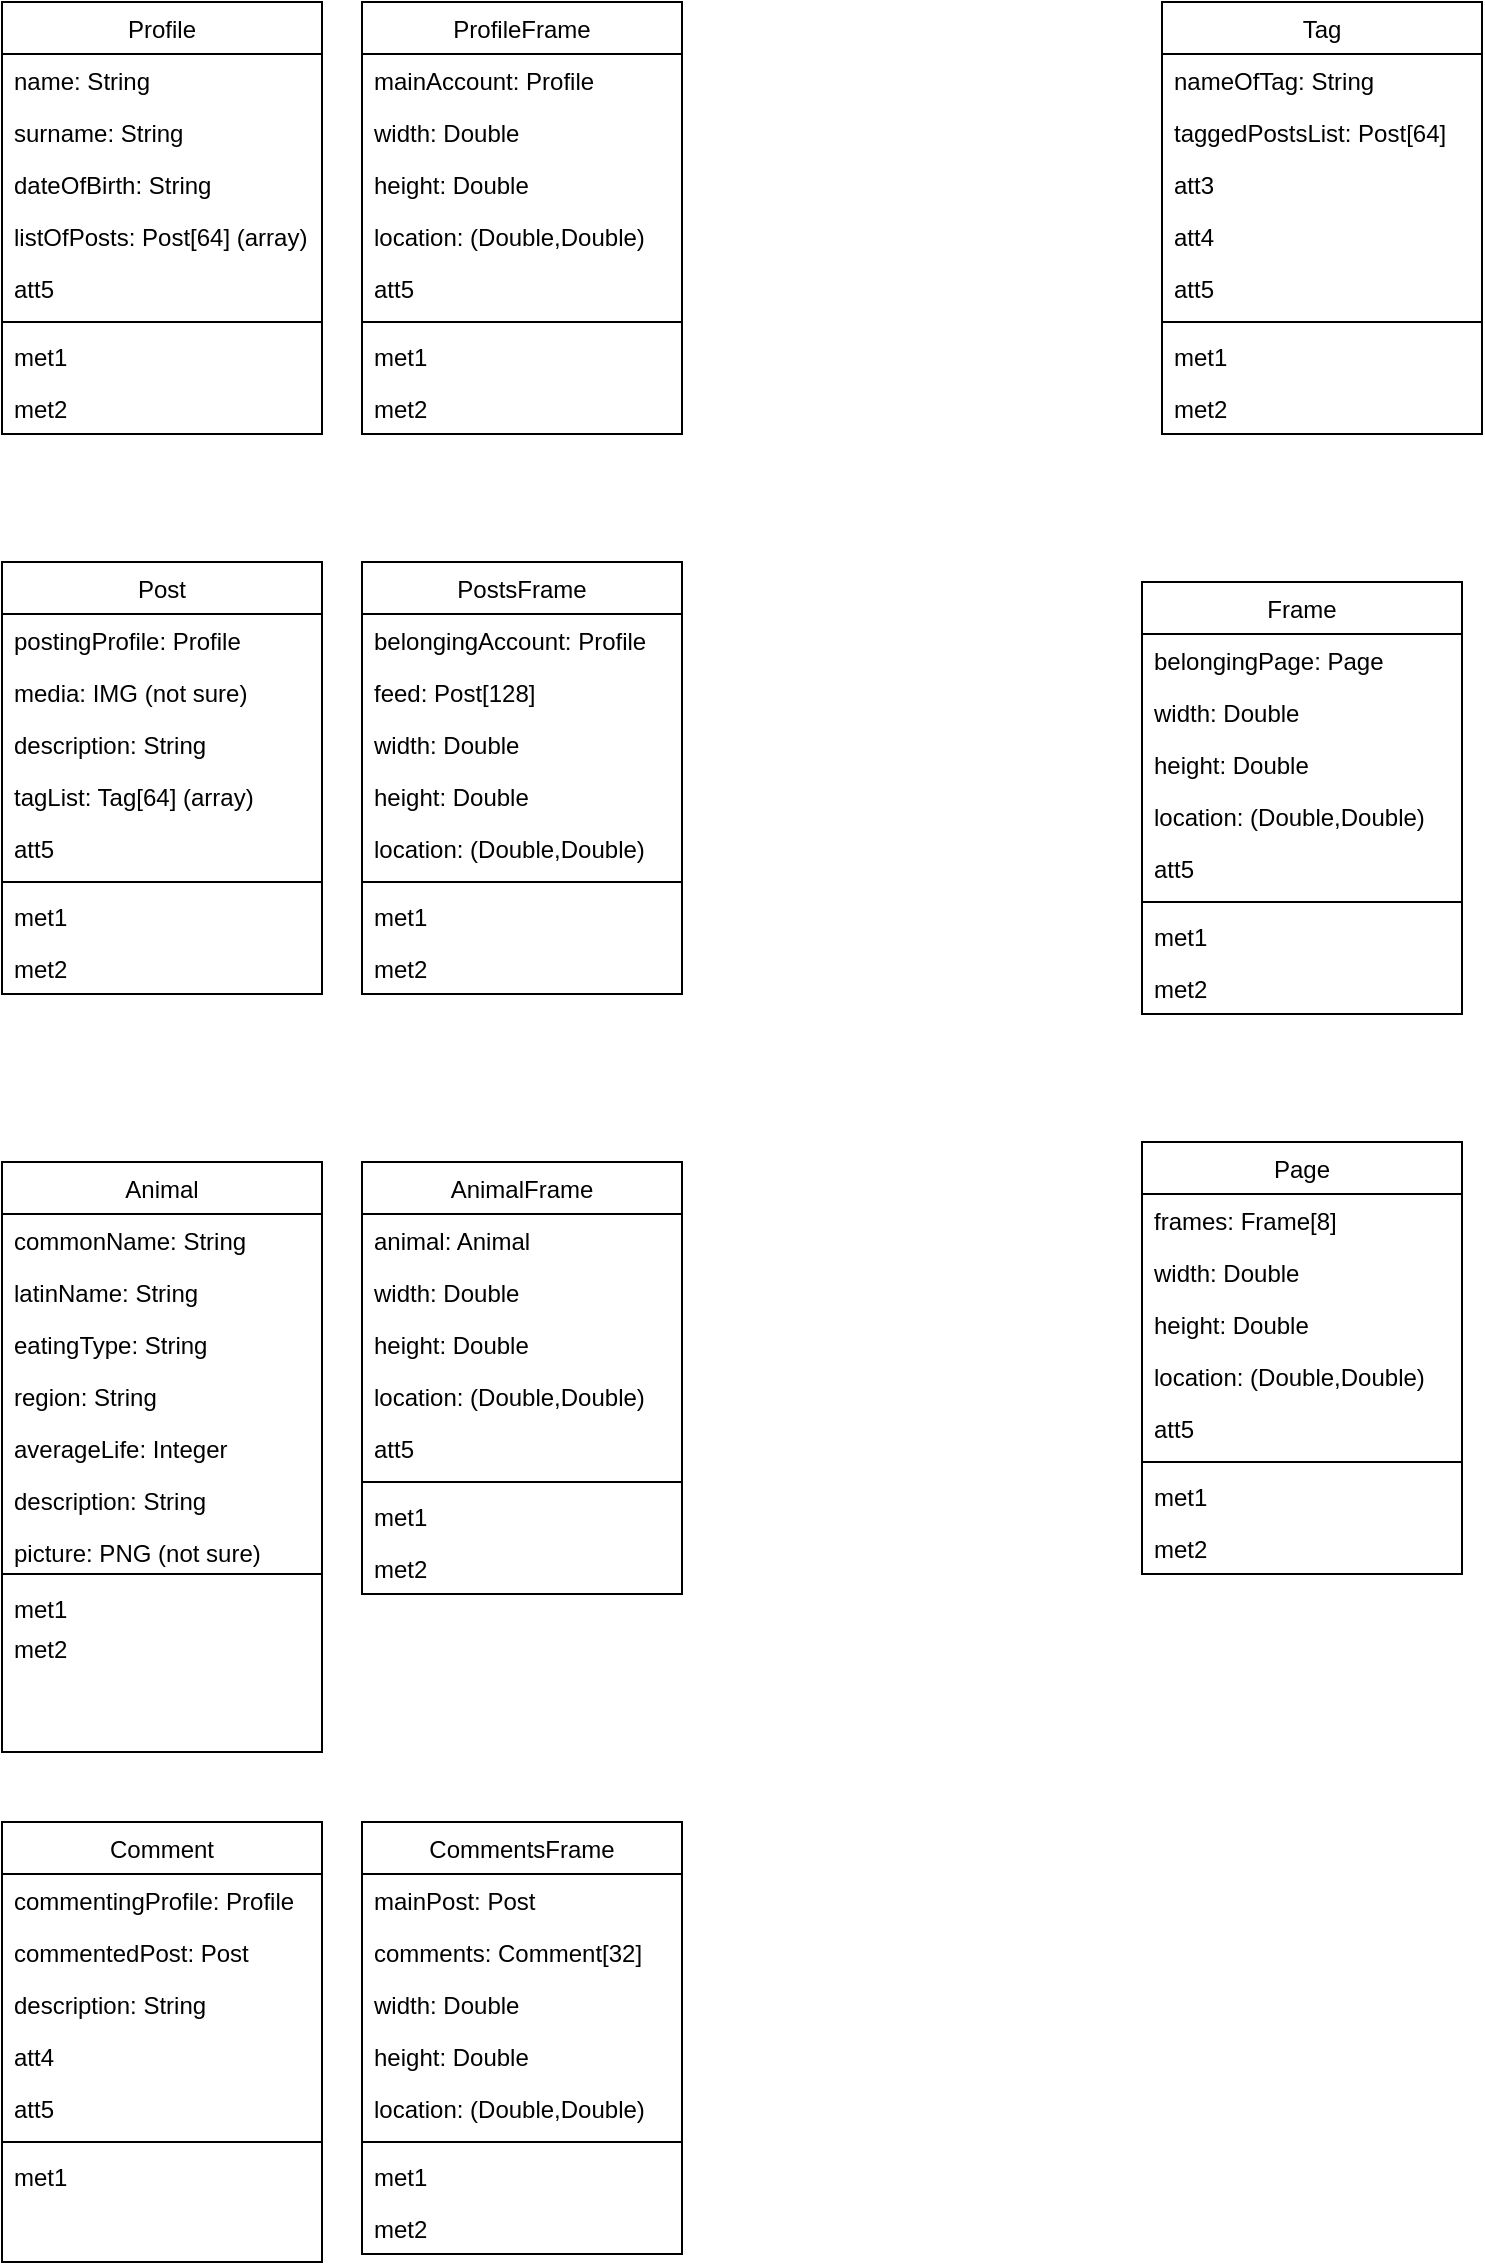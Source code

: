 <mxfile version="24.0.8" type="github">
  <diagram id="C5RBs43oDa-KdzZeNtuy" name="Page-1">
    <mxGraphModel dx="2250" dy="1930" grid="1" gridSize="10" guides="1" tooltips="1" connect="1" arrows="1" fold="1" page="1" pageScale="1" pageWidth="827" pageHeight="1169" math="0" shadow="0">
      <root>
        <mxCell id="WIyWlLk6GJQsqaUBKTNV-0" />
        <mxCell id="WIyWlLk6GJQsqaUBKTNV-1" parent="WIyWlLk6GJQsqaUBKTNV-0" />
        <mxCell id="Lmmqx4f4wVMdt-IXIzXi-0" value="Post" style="swimlane;fontStyle=0;align=center;verticalAlign=top;childLayout=stackLayout;horizontal=1;startSize=26;horizontalStack=0;resizeParent=1;resizeLast=0;collapsible=1;marginBottom=0;rounded=0;shadow=0;strokeWidth=1;" parent="WIyWlLk6GJQsqaUBKTNV-1" vertex="1">
          <mxGeometry x="-710" y="-170" width="160" height="216" as="geometry">
            <mxRectangle x="300" y="90" width="160" height="26" as="alternateBounds" />
          </mxGeometry>
        </mxCell>
        <mxCell id="Lmmqx4f4wVMdt-IXIzXi-1" value="postingProfile: Profile" style="text;align=left;verticalAlign=top;spacingLeft=4;spacingRight=4;overflow=hidden;rotatable=0;points=[[0,0.5],[1,0.5]];portConstraint=eastwest;" parent="Lmmqx4f4wVMdt-IXIzXi-0" vertex="1">
          <mxGeometry y="26" width="160" height="26" as="geometry" />
        </mxCell>
        <mxCell id="Lmmqx4f4wVMdt-IXIzXi-2" value="media: IMG (not sure)" style="text;align=left;verticalAlign=top;spacingLeft=4;spacingRight=4;overflow=hidden;rotatable=0;points=[[0,0.5],[1,0.5]];portConstraint=eastwest;rounded=0;shadow=0;html=0;" parent="Lmmqx4f4wVMdt-IXIzXi-0" vertex="1">
          <mxGeometry y="52" width="160" height="26" as="geometry" />
        </mxCell>
        <mxCell id="Lmmqx4f4wVMdt-IXIzXi-3" value="description: String" style="text;align=left;verticalAlign=top;spacingLeft=4;spacingRight=4;overflow=hidden;rotatable=0;points=[[0,0.5],[1,0.5]];portConstraint=eastwest;rounded=0;shadow=0;html=0;" parent="Lmmqx4f4wVMdt-IXIzXi-0" vertex="1">
          <mxGeometry y="78" width="160" height="26" as="geometry" />
        </mxCell>
        <mxCell id="Lmmqx4f4wVMdt-IXIzXi-4" value="tagList: Tag[64] (array)" style="text;align=left;verticalAlign=top;spacingLeft=4;spacingRight=4;overflow=hidden;rotatable=0;points=[[0,0.5],[1,0.5]];portConstraint=eastwest;rounded=0;shadow=0;html=0;" parent="Lmmqx4f4wVMdt-IXIzXi-0" vertex="1">
          <mxGeometry y="104" width="160" height="26" as="geometry" />
        </mxCell>
        <mxCell id="Lmmqx4f4wVMdt-IXIzXi-5" value="att5" style="text;align=left;verticalAlign=top;spacingLeft=4;spacingRight=4;overflow=hidden;rotatable=0;points=[[0,0.5],[1,0.5]];portConstraint=eastwest;rounded=0;shadow=0;html=0;" parent="Lmmqx4f4wVMdt-IXIzXi-0" vertex="1">
          <mxGeometry y="130" width="160" height="26" as="geometry" />
        </mxCell>
        <mxCell id="Lmmqx4f4wVMdt-IXIzXi-6" value="" style="line;html=1;strokeWidth=1;align=left;verticalAlign=middle;spacingTop=-1;spacingLeft=3;spacingRight=3;rotatable=0;labelPosition=right;points=[];portConstraint=eastwest;" parent="Lmmqx4f4wVMdt-IXIzXi-0" vertex="1">
          <mxGeometry y="156" width="160" height="8" as="geometry" />
        </mxCell>
        <mxCell id="Lmmqx4f4wVMdt-IXIzXi-7" value="met1" style="text;align=left;verticalAlign=top;spacingLeft=4;spacingRight=4;overflow=hidden;rotatable=0;points=[[0,0.5],[1,0.5]];portConstraint=eastwest;" parent="Lmmqx4f4wVMdt-IXIzXi-0" vertex="1">
          <mxGeometry y="164" width="160" height="26" as="geometry" />
        </mxCell>
        <mxCell id="Lmmqx4f4wVMdt-IXIzXi-8" value="met2" style="text;align=left;verticalAlign=top;spacingLeft=4;spacingRight=4;overflow=hidden;rotatable=0;points=[[0,0.5],[1,0.5]];portConstraint=eastwest;" parent="Lmmqx4f4wVMdt-IXIzXi-0" vertex="1">
          <mxGeometry y="190" width="160" height="20" as="geometry" />
        </mxCell>
        <mxCell id="Lmmqx4f4wVMdt-IXIzXi-9" value="Profile" style="swimlane;fontStyle=0;align=center;verticalAlign=top;childLayout=stackLayout;horizontal=1;startSize=26;horizontalStack=0;resizeParent=1;resizeLast=0;collapsible=1;marginBottom=0;rounded=0;shadow=0;strokeWidth=1;" parent="WIyWlLk6GJQsqaUBKTNV-1" vertex="1">
          <mxGeometry x="-710" y="-450" width="160" height="216" as="geometry">
            <mxRectangle x="520" y="90" width="160" height="26" as="alternateBounds" />
          </mxGeometry>
        </mxCell>
        <mxCell id="Lmmqx4f4wVMdt-IXIzXi-10" value="name: String" style="text;align=left;verticalAlign=top;spacingLeft=4;spacingRight=4;overflow=hidden;rotatable=0;points=[[0,0.5],[1,0.5]];portConstraint=eastwest;" parent="Lmmqx4f4wVMdt-IXIzXi-9" vertex="1">
          <mxGeometry y="26" width="160" height="26" as="geometry" />
        </mxCell>
        <mxCell id="Lmmqx4f4wVMdt-IXIzXi-11" value="surname: String" style="text;align=left;verticalAlign=top;spacingLeft=4;spacingRight=4;overflow=hidden;rotatable=0;points=[[0,0.5],[1,0.5]];portConstraint=eastwest;rounded=0;shadow=0;html=0;" parent="Lmmqx4f4wVMdt-IXIzXi-9" vertex="1">
          <mxGeometry y="52" width="160" height="26" as="geometry" />
        </mxCell>
        <mxCell id="Lmmqx4f4wVMdt-IXIzXi-12" value="dateOfBirth: String" style="text;align=left;verticalAlign=top;spacingLeft=4;spacingRight=4;overflow=hidden;rotatable=0;points=[[0,0.5],[1,0.5]];portConstraint=eastwest;rounded=0;shadow=0;html=0;" parent="Lmmqx4f4wVMdt-IXIzXi-9" vertex="1">
          <mxGeometry y="78" width="160" height="26" as="geometry" />
        </mxCell>
        <mxCell id="Lmmqx4f4wVMdt-IXIzXi-13" value="listOfPosts: Post[64] (array)" style="text;align=left;verticalAlign=top;spacingLeft=4;spacingRight=4;overflow=hidden;rotatable=0;points=[[0,0.5],[1,0.5]];portConstraint=eastwest;rounded=0;shadow=0;html=0;" parent="Lmmqx4f4wVMdt-IXIzXi-9" vertex="1">
          <mxGeometry y="104" width="160" height="26" as="geometry" />
        </mxCell>
        <mxCell id="Lmmqx4f4wVMdt-IXIzXi-14" value="att5" style="text;align=left;verticalAlign=top;spacingLeft=4;spacingRight=4;overflow=hidden;rotatable=0;points=[[0,0.5],[1,0.5]];portConstraint=eastwest;rounded=0;shadow=0;html=0;" parent="Lmmqx4f4wVMdt-IXIzXi-9" vertex="1">
          <mxGeometry y="130" width="160" height="26" as="geometry" />
        </mxCell>
        <mxCell id="Lmmqx4f4wVMdt-IXIzXi-15" value="" style="line;html=1;strokeWidth=1;align=left;verticalAlign=middle;spacingTop=-1;spacingLeft=3;spacingRight=3;rotatable=0;labelPosition=right;points=[];portConstraint=eastwest;" parent="Lmmqx4f4wVMdt-IXIzXi-9" vertex="1">
          <mxGeometry y="156" width="160" height="8" as="geometry" />
        </mxCell>
        <mxCell id="Lmmqx4f4wVMdt-IXIzXi-16" value="met1" style="text;align=left;verticalAlign=top;spacingLeft=4;spacingRight=4;overflow=hidden;rotatable=0;points=[[0,0.5],[1,0.5]];portConstraint=eastwest;" parent="Lmmqx4f4wVMdt-IXIzXi-9" vertex="1">
          <mxGeometry y="164" width="160" height="26" as="geometry" />
        </mxCell>
        <mxCell id="Lmmqx4f4wVMdt-IXIzXi-17" value="met2" style="text;align=left;verticalAlign=top;spacingLeft=4;spacingRight=4;overflow=hidden;rotatable=0;points=[[0,0.5],[1,0.5]];portConstraint=eastwest;" parent="Lmmqx4f4wVMdt-IXIzXi-9" vertex="1">
          <mxGeometry y="190" width="160" height="26" as="geometry" />
        </mxCell>
        <mxCell id="Lmmqx4f4wVMdt-IXIzXi-27" value="Tag" style="swimlane;fontStyle=0;align=center;verticalAlign=top;childLayout=stackLayout;horizontal=1;startSize=26;horizontalStack=0;resizeParent=1;resizeLast=0;collapsible=1;marginBottom=0;rounded=0;shadow=0;strokeWidth=1;" parent="WIyWlLk6GJQsqaUBKTNV-1" vertex="1">
          <mxGeometry x="-130" y="-450" width="160" height="216" as="geometry">
            <mxRectangle x="90" y="330" width="160" height="26" as="alternateBounds" />
          </mxGeometry>
        </mxCell>
        <mxCell id="Lmmqx4f4wVMdt-IXIzXi-28" value="nameOfTag: String" style="text;align=left;verticalAlign=top;spacingLeft=4;spacingRight=4;overflow=hidden;rotatable=0;points=[[0,0.5],[1,0.5]];portConstraint=eastwest;" parent="Lmmqx4f4wVMdt-IXIzXi-27" vertex="1">
          <mxGeometry y="26" width="160" height="26" as="geometry" />
        </mxCell>
        <mxCell id="Lmmqx4f4wVMdt-IXIzXi-29" value="taggedPostsList: Post[64]" style="text;align=left;verticalAlign=top;spacingLeft=4;spacingRight=4;overflow=hidden;rotatable=0;points=[[0,0.5],[1,0.5]];portConstraint=eastwest;rounded=0;shadow=0;html=0;" parent="Lmmqx4f4wVMdt-IXIzXi-27" vertex="1">
          <mxGeometry y="52" width="160" height="26" as="geometry" />
        </mxCell>
        <mxCell id="Lmmqx4f4wVMdt-IXIzXi-30" value="att3" style="text;align=left;verticalAlign=top;spacingLeft=4;spacingRight=4;overflow=hidden;rotatable=0;points=[[0,0.5],[1,0.5]];portConstraint=eastwest;rounded=0;shadow=0;html=0;" parent="Lmmqx4f4wVMdt-IXIzXi-27" vertex="1">
          <mxGeometry y="78" width="160" height="26" as="geometry" />
        </mxCell>
        <mxCell id="Lmmqx4f4wVMdt-IXIzXi-31" value="att4" style="text;align=left;verticalAlign=top;spacingLeft=4;spacingRight=4;overflow=hidden;rotatable=0;points=[[0,0.5],[1,0.5]];portConstraint=eastwest;rounded=0;shadow=0;html=0;" parent="Lmmqx4f4wVMdt-IXIzXi-27" vertex="1">
          <mxGeometry y="104" width="160" height="26" as="geometry" />
        </mxCell>
        <mxCell id="Lmmqx4f4wVMdt-IXIzXi-32" value="att5" style="text;align=left;verticalAlign=top;spacingLeft=4;spacingRight=4;overflow=hidden;rotatable=0;points=[[0,0.5],[1,0.5]];portConstraint=eastwest;rounded=0;shadow=0;html=0;" parent="Lmmqx4f4wVMdt-IXIzXi-27" vertex="1">
          <mxGeometry y="130" width="160" height="26" as="geometry" />
        </mxCell>
        <mxCell id="Lmmqx4f4wVMdt-IXIzXi-33" value="" style="line;html=1;strokeWidth=1;align=left;verticalAlign=middle;spacingTop=-1;spacingLeft=3;spacingRight=3;rotatable=0;labelPosition=right;points=[];portConstraint=eastwest;" parent="Lmmqx4f4wVMdt-IXIzXi-27" vertex="1">
          <mxGeometry y="156" width="160" height="8" as="geometry" />
        </mxCell>
        <mxCell id="Lmmqx4f4wVMdt-IXIzXi-34" value="met1" style="text;align=left;verticalAlign=top;spacingLeft=4;spacingRight=4;overflow=hidden;rotatable=0;points=[[0,0.5],[1,0.5]];portConstraint=eastwest;" parent="Lmmqx4f4wVMdt-IXIzXi-27" vertex="1">
          <mxGeometry y="164" width="160" height="26" as="geometry" />
        </mxCell>
        <mxCell id="Lmmqx4f4wVMdt-IXIzXi-35" value="met2" style="text;align=left;verticalAlign=top;spacingLeft=4;spacingRight=4;overflow=hidden;rotatable=0;points=[[0,0.5],[1,0.5]];portConstraint=eastwest;" parent="Lmmqx4f4wVMdt-IXIzXi-27" vertex="1">
          <mxGeometry y="190" width="160" height="20" as="geometry" />
        </mxCell>
        <mxCell id="MC6eqDOHik2Ta8xdRTjC-0" value="Comment" style="swimlane;fontStyle=0;align=center;verticalAlign=top;childLayout=stackLayout;horizontal=1;startSize=26;horizontalStack=0;resizeParent=1;resizeLast=0;collapsible=1;marginBottom=0;rounded=0;shadow=0;strokeWidth=1;" vertex="1" parent="WIyWlLk6GJQsqaUBKTNV-1">
          <mxGeometry x="-710" y="460" width="160" height="220" as="geometry">
            <mxRectangle x="90" y="90" width="160" height="26" as="alternateBounds" />
          </mxGeometry>
        </mxCell>
        <mxCell id="MC6eqDOHik2Ta8xdRTjC-1" value="commentingProfile: Profile" style="text;align=left;verticalAlign=top;spacingLeft=4;spacingRight=4;overflow=hidden;rotatable=0;points=[[0,0.5],[1,0.5]];portConstraint=eastwest;" vertex="1" parent="MC6eqDOHik2Ta8xdRTjC-0">
          <mxGeometry y="26" width="160" height="26" as="geometry" />
        </mxCell>
        <mxCell id="MC6eqDOHik2Ta8xdRTjC-2" value="commentedPost: Post" style="text;align=left;verticalAlign=top;spacingLeft=4;spacingRight=4;overflow=hidden;rotatable=0;points=[[0,0.5],[1,0.5]];portConstraint=eastwest;rounded=0;shadow=0;html=0;" vertex="1" parent="MC6eqDOHik2Ta8xdRTjC-0">
          <mxGeometry y="52" width="160" height="26" as="geometry" />
        </mxCell>
        <mxCell id="MC6eqDOHik2Ta8xdRTjC-3" value="description: String" style="text;align=left;verticalAlign=top;spacingLeft=4;spacingRight=4;overflow=hidden;rotatable=0;points=[[0,0.5],[1,0.5]];portConstraint=eastwest;rounded=0;shadow=0;html=0;" vertex="1" parent="MC6eqDOHik2Ta8xdRTjC-0">
          <mxGeometry y="78" width="160" height="26" as="geometry" />
        </mxCell>
        <mxCell id="MC6eqDOHik2Ta8xdRTjC-4" value="att4" style="text;align=left;verticalAlign=top;spacingLeft=4;spacingRight=4;overflow=hidden;rotatable=0;points=[[0,0.5],[1,0.5]];portConstraint=eastwest;rounded=0;shadow=0;html=0;" vertex="1" parent="MC6eqDOHik2Ta8xdRTjC-0">
          <mxGeometry y="104" width="160" height="26" as="geometry" />
        </mxCell>
        <mxCell id="MC6eqDOHik2Ta8xdRTjC-5" value="att5" style="text;align=left;verticalAlign=top;spacingLeft=4;spacingRight=4;overflow=hidden;rotatable=0;points=[[0,0.5],[1,0.5]];portConstraint=eastwest;rounded=0;shadow=0;html=0;" vertex="1" parent="MC6eqDOHik2Ta8xdRTjC-0">
          <mxGeometry y="130" width="160" height="26" as="geometry" />
        </mxCell>
        <mxCell id="MC6eqDOHik2Ta8xdRTjC-6" value="" style="line;html=1;strokeWidth=1;align=left;verticalAlign=middle;spacingTop=-1;spacingLeft=3;spacingRight=3;rotatable=0;labelPosition=right;points=[];portConstraint=eastwest;" vertex="1" parent="MC6eqDOHik2Ta8xdRTjC-0">
          <mxGeometry y="156" width="160" height="8" as="geometry" />
        </mxCell>
        <mxCell id="MC6eqDOHik2Ta8xdRTjC-7" value="met1" style="text;align=left;verticalAlign=top;spacingLeft=4;spacingRight=4;overflow=hidden;rotatable=0;points=[[0,0.5],[1,0.5]];portConstraint=eastwest;" vertex="1" parent="MC6eqDOHik2Ta8xdRTjC-0">
          <mxGeometry y="164" width="160" height="26" as="geometry" />
        </mxCell>
        <mxCell id="MC6eqDOHik2Ta8xdRTjC-9" value="PostsFrame" style="swimlane;fontStyle=0;align=center;verticalAlign=top;childLayout=stackLayout;horizontal=1;startSize=26;horizontalStack=0;resizeParent=1;resizeLast=0;collapsible=1;marginBottom=0;rounded=0;shadow=0;strokeWidth=1;" vertex="1" parent="WIyWlLk6GJQsqaUBKTNV-1">
          <mxGeometry x="-530" y="-170" width="160" height="216" as="geometry">
            <mxRectangle x="300" y="90" width="160" height="26" as="alternateBounds" />
          </mxGeometry>
        </mxCell>
        <mxCell id="MC6eqDOHik2Ta8xdRTjC-10" value="belongingAccount: Profile" style="text;align=left;verticalAlign=top;spacingLeft=4;spacingRight=4;overflow=hidden;rotatable=0;points=[[0,0.5],[1,0.5]];portConstraint=eastwest;" vertex="1" parent="MC6eqDOHik2Ta8xdRTjC-9">
          <mxGeometry y="26" width="160" height="26" as="geometry" />
        </mxCell>
        <mxCell id="MC6eqDOHik2Ta8xdRTjC-11" value="feed: Post[128]" style="text;align=left;verticalAlign=top;spacingLeft=4;spacingRight=4;overflow=hidden;rotatable=0;points=[[0,0.5],[1,0.5]];portConstraint=eastwest;rounded=0;shadow=0;html=0;" vertex="1" parent="MC6eqDOHik2Ta8xdRTjC-9">
          <mxGeometry y="52" width="160" height="26" as="geometry" />
        </mxCell>
        <mxCell id="MC6eqDOHik2Ta8xdRTjC-12" value="width: Double" style="text;align=left;verticalAlign=top;spacingLeft=4;spacingRight=4;overflow=hidden;rotatable=0;points=[[0,0.5],[1,0.5]];portConstraint=eastwest;rounded=0;shadow=0;html=0;" vertex="1" parent="MC6eqDOHik2Ta8xdRTjC-9">
          <mxGeometry y="78" width="160" height="26" as="geometry" />
        </mxCell>
        <mxCell id="MC6eqDOHik2Ta8xdRTjC-13" value="height: Double" style="text;align=left;verticalAlign=top;spacingLeft=4;spacingRight=4;overflow=hidden;rotatable=0;points=[[0,0.5],[1,0.5]];portConstraint=eastwest;rounded=0;shadow=0;html=0;" vertex="1" parent="MC6eqDOHik2Ta8xdRTjC-9">
          <mxGeometry y="104" width="160" height="26" as="geometry" />
        </mxCell>
        <mxCell id="MC6eqDOHik2Ta8xdRTjC-14" value="location: (Double,Double)" style="text;align=left;verticalAlign=top;spacingLeft=4;spacingRight=4;overflow=hidden;rotatable=0;points=[[0,0.5],[1,0.5]];portConstraint=eastwest;rounded=0;shadow=0;html=0;" vertex="1" parent="MC6eqDOHik2Ta8xdRTjC-9">
          <mxGeometry y="130" width="160" height="26" as="geometry" />
        </mxCell>
        <mxCell id="MC6eqDOHik2Ta8xdRTjC-15" value="" style="line;html=1;strokeWidth=1;align=left;verticalAlign=middle;spacingTop=-1;spacingLeft=3;spacingRight=3;rotatable=0;labelPosition=right;points=[];portConstraint=eastwest;" vertex="1" parent="MC6eqDOHik2Ta8xdRTjC-9">
          <mxGeometry y="156" width="160" height="8" as="geometry" />
        </mxCell>
        <mxCell id="MC6eqDOHik2Ta8xdRTjC-16" value="met1" style="text;align=left;verticalAlign=top;spacingLeft=4;spacingRight=4;overflow=hidden;rotatable=0;points=[[0,0.5],[1,0.5]];portConstraint=eastwest;" vertex="1" parent="MC6eqDOHik2Ta8xdRTjC-9">
          <mxGeometry y="164" width="160" height="26" as="geometry" />
        </mxCell>
        <mxCell id="MC6eqDOHik2Ta8xdRTjC-17" value="met2" style="text;align=left;verticalAlign=top;spacingLeft=4;spacingRight=4;overflow=hidden;rotatable=0;points=[[0,0.5],[1,0.5]];portConstraint=eastwest;" vertex="1" parent="MC6eqDOHik2Ta8xdRTjC-9">
          <mxGeometry y="190" width="160" height="20" as="geometry" />
        </mxCell>
        <mxCell id="MC6eqDOHik2Ta8xdRTjC-18" value="CommentsFrame" style="swimlane;fontStyle=0;align=center;verticalAlign=top;childLayout=stackLayout;horizontal=1;startSize=26;horizontalStack=0;resizeParent=1;resizeLast=0;collapsible=1;marginBottom=0;rounded=0;shadow=0;strokeWidth=1;" vertex="1" parent="WIyWlLk6GJQsqaUBKTNV-1">
          <mxGeometry x="-530" y="460" width="160" height="216" as="geometry">
            <mxRectangle x="300" y="90" width="160" height="26" as="alternateBounds" />
          </mxGeometry>
        </mxCell>
        <mxCell id="MC6eqDOHik2Ta8xdRTjC-19" value="mainPost: Post" style="text;align=left;verticalAlign=top;spacingLeft=4;spacingRight=4;overflow=hidden;rotatable=0;points=[[0,0.5],[1,0.5]];portConstraint=eastwest;" vertex="1" parent="MC6eqDOHik2Ta8xdRTjC-18">
          <mxGeometry y="26" width="160" height="26" as="geometry" />
        </mxCell>
        <mxCell id="MC6eqDOHik2Ta8xdRTjC-20" value="comments: Comment[32]" style="text;align=left;verticalAlign=top;spacingLeft=4;spacingRight=4;overflow=hidden;rotatable=0;points=[[0,0.5],[1,0.5]];portConstraint=eastwest;rounded=0;shadow=0;html=0;" vertex="1" parent="MC6eqDOHik2Ta8xdRTjC-18">
          <mxGeometry y="52" width="160" height="26" as="geometry" />
        </mxCell>
        <mxCell id="MC6eqDOHik2Ta8xdRTjC-21" value="width: Double" style="text;align=left;verticalAlign=top;spacingLeft=4;spacingRight=4;overflow=hidden;rotatable=0;points=[[0,0.5],[1,0.5]];portConstraint=eastwest;rounded=0;shadow=0;html=0;" vertex="1" parent="MC6eqDOHik2Ta8xdRTjC-18">
          <mxGeometry y="78" width="160" height="26" as="geometry" />
        </mxCell>
        <mxCell id="MC6eqDOHik2Ta8xdRTjC-22" value="height: Double" style="text;align=left;verticalAlign=top;spacingLeft=4;spacingRight=4;overflow=hidden;rotatable=0;points=[[0,0.5],[1,0.5]];portConstraint=eastwest;rounded=0;shadow=0;html=0;" vertex="1" parent="MC6eqDOHik2Ta8xdRTjC-18">
          <mxGeometry y="104" width="160" height="26" as="geometry" />
        </mxCell>
        <mxCell id="MC6eqDOHik2Ta8xdRTjC-23" value="location: (Double,Double)" style="text;align=left;verticalAlign=top;spacingLeft=4;spacingRight=4;overflow=hidden;rotatable=0;points=[[0,0.5],[1,0.5]];portConstraint=eastwest;rounded=0;shadow=0;html=0;" vertex="1" parent="MC6eqDOHik2Ta8xdRTjC-18">
          <mxGeometry y="130" width="160" height="26" as="geometry" />
        </mxCell>
        <mxCell id="MC6eqDOHik2Ta8xdRTjC-24" value="" style="line;html=1;strokeWidth=1;align=left;verticalAlign=middle;spacingTop=-1;spacingLeft=3;spacingRight=3;rotatable=0;labelPosition=right;points=[];portConstraint=eastwest;" vertex="1" parent="MC6eqDOHik2Ta8xdRTjC-18">
          <mxGeometry y="156" width="160" height="8" as="geometry" />
        </mxCell>
        <mxCell id="MC6eqDOHik2Ta8xdRTjC-25" value="met1" style="text;align=left;verticalAlign=top;spacingLeft=4;spacingRight=4;overflow=hidden;rotatable=0;points=[[0,0.5],[1,0.5]];portConstraint=eastwest;" vertex="1" parent="MC6eqDOHik2Ta8xdRTjC-18">
          <mxGeometry y="164" width="160" height="26" as="geometry" />
        </mxCell>
        <mxCell id="MC6eqDOHik2Ta8xdRTjC-26" value="met2" style="text;align=left;verticalAlign=top;spacingLeft=4;spacingRight=4;overflow=hidden;rotatable=0;points=[[0,0.5],[1,0.5]];portConstraint=eastwest;" vertex="1" parent="MC6eqDOHik2Ta8xdRTjC-18">
          <mxGeometry y="190" width="160" height="20" as="geometry" />
        </mxCell>
        <mxCell id="MC6eqDOHik2Ta8xdRTjC-27" value="Animal" style="swimlane;fontStyle=0;align=center;verticalAlign=top;childLayout=stackLayout;horizontal=1;startSize=26;horizontalStack=0;resizeParent=1;resizeLast=0;collapsible=1;marginBottom=0;rounded=0;shadow=0;strokeWidth=1;" vertex="1" parent="WIyWlLk6GJQsqaUBKTNV-1">
          <mxGeometry x="-710" y="130" width="160" height="295" as="geometry">
            <mxRectangle x="90" y="585" width="160" height="26" as="alternateBounds" />
          </mxGeometry>
        </mxCell>
        <mxCell id="MC6eqDOHik2Ta8xdRTjC-28" value="commonName: String" style="text;align=left;verticalAlign=top;spacingLeft=4;spacingRight=4;overflow=hidden;rotatable=0;points=[[0,0.5],[1,0.5]];portConstraint=eastwest;" vertex="1" parent="MC6eqDOHik2Ta8xdRTjC-27">
          <mxGeometry y="26" width="160" height="26" as="geometry" />
        </mxCell>
        <mxCell id="MC6eqDOHik2Ta8xdRTjC-29" value="latinName: String" style="text;align=left;verticalAlign=top;spacingLeft=4;spacingRight=4;overflow=hidden;rotatable=0;points=[[0,0.5],[1,0.5]];portConstraint=eastwest;rounded=0;shadow=0;html=0;" vertex="1" parent="MC6eqDOHik2Ta8xdRTjC-27">
          <mxGeometry y="52" width="160" height="26" as="geometry" />
        </mxCell>
        <mxCell id="MC6eqDOHik2Ta8xdRTjC-30" value="eatingType: String" style="text;align=left;verticalAlign=top;spacingLeft=4;spacingRight=4;overflow=hidden;rotatable=0;points=[[0,0.5],[1,0.5]];portConstraint=eastwest;rounded=0;shadow=0;html=0;" vertex="1" parent="MC6eqDOHik2Ta8xdRTjC-27">
          <mxGeometry y="78" width="160" height="26" as="geometry" />
        </mxCell>
        <mxCell id="MC6eqDOHik2Ta8xdRTjC-31" value="region: String" style="text;align=left;verticalAlign=top;spacingLeft=4;spacingRight=4;overflow=hidden;rotatable=0;points=[[0,0.5],[1,0.5]];portConstraint=eastwest;rounded=0;shadow=0;html=0;" vertex="1" parent="MC6eqDOHik2Ta8xdRTjC-27">
          <mxGeometry y="104" width="160" height="26" as="geometry" />
        </mxCell>
        <mxCell id="MC6eqDOHik2Ta8xdRTjC-32" value="averageLife: Integer" style="text;align=left;verticalAlign=top;spacingLeft=4;spacingRight=4;overflow=hidden;rotatable=0;points=[[0,0.5],[1,0.5]];portConstraint=eastwest;rounded=0;shadow=0;html=0;" vertex="1" parent="MC6eqDOHik2Ta8xdRTjC-27">
          <mxGeometry y="130" width="160" height="26" as="geometry" />
        </mxCell>
        <mxCell id="MC6eqDOHik2Ta8xdRTjC-34" value="description: String" style="text;align=left;verticalAlign=top;spacingLeft=4;spacingRight=4;overflow=hidden;rotatable=0;points=[[0,0.5],[1,0.5]];portConstraint=eastwest;" vertex="1" parent="MC6eqDOHik2Ta8xdRTjC-27">
          <mxGeometry y="156" width="160" height="26" as="geometry" />
        </mxCell>
        <mxCell id="MC6eqDOHik2Ta8xdRTjC-35" value="picture: PNG (not sure)" style="text;align=left;verticalAlign=top;spacingLeft=4;spacingRight=4;overflow=hidden;rotatable=0;points=[[0,0.5],[1,0.5]];portConstraint=eastwest;" vertex="1" parent="MC6eqDOHik2Ta8xdRTjC-27">
          <mxGeometry y="182" width="160" height="20" as="geometry" />
        </mxCell>
        <mxCell id="MC6eqDOHik2Ta8xdRTjC-33" value="" style="line;html=1;strokeWidth=1;align=left;verticalAlign=middle;spacingTop=-1;spacingLeft=3;spacingRight=3;rotatable=0;labelPosition=right;points=[];portConstraint=eastwest;" vertex="1" parent="MC6eqDOHik2Ta8xdRTjC-27">
          <mxGeometry y="202" width="160" height="8" as="geometry" />
        </mxCell>
        <mxCell id="MC6eqDOHik2Ta8xdRTjC-36" value="met1" style="text;align=left;verticalAlign=top;spacingLeft=4;spacingRight=4;overflow=hidden;rotatable=0;points=[[0,0.5],[1,0.5]];portConstraint=eastwest;" vertex="1" parent="MC6eqDOHik2Ta8xdRTjC-27">
          <mxGeometry y="210" width="160" height="20" as="geometry" />
        </mxCell>
        <mxCell id="MC6eqDOHik2Ta8xdRTjC-37" value="met2" style="text;align=left;verticalAlign=top;spacingLeft=4;spacingRight=4;overflow=hidden;rotatable=0;points=[[0,0.5],[1,0.5]];portConstraint=eastwest;" vertex="1" parent="MC6eqDOHik2Ta8xdRTjC-27">
          <mxGeometry y="230" width="160" height="20" as="geometry" />
        </mxCell>
        <mxCell id="MC6eqDOHik2Ta8xdRTjC-38" value="AnimalFrame" style="swimlane;fontStyle=0;align=center;verticalAlign=top;childLayout=stackLayout;horizontal=1;startSize=26;horizontalStack=0;resizeParent=1;resizeLast=0;collapsible=1;marginBottom=0;rounded=0;shadow=0;strokeWidth=1;" vertex="1" parent="WIyWlLk6GJQsqaUBKTNV-1">
          <mxGeometry x="-530" y="130" width="160" height="216" as="geometry">
            <mxRectangle x="300" y="90" width="160" height="26" as="alternateBounds" />
          </mxGeometry>
        </mxCell>
        <mxCell id="MC6eqDOHik2Ta8xdRTjC-39" value="animal: Animal" style="text;align=left;verticalAlign=top;spacingLeft=4;spacingRight=4;overflow=hidden;rotatable=0;points=[[0,0.5],[1,0.5]];portConstraint=eastwest;" vertex="1" parent="MC6eqDOHik2Ta8xdRTjC-38">
          <mxGeometry y="26" width="160" height="26" as="geometry" />
        </mxCell>
        <mxCell id="MC6eqDOHik2Ta8xdRTjC-40" value="width: Double" style="text;align=left;verticalAlign=top;spacingLeft=4;spacingRight=4;overflow=hidden;rotatable=0;points=[[0,0.5],[1,0.5]];portConstraint=eastwest;rounded=0;shadow=0;html=0;" vertex="1" parent="MC6eqDOHik2Ta8xdRTjC-38">
          <mxGeometry y="52" width="160" height="26" as="geometry" />
        </mxCell>
        <mxCell id="MC6eqDOHik2Ta8xdRTjC-41" value="height: Double" style="text;align=left;verticalAlign=top;spacingLeft=4;spacingRight=4;overflow=hidden;rotatable=0;points=[[0,0.5],[1,0.5]];portConstraint=eastwest;rounded=0;shadow=0;html=0;" vertex="1" parent="MC6eqDOHik2Ta8xdRTjC-38">
          <mxGeometry y="78" width="160" height="26" as="geometry" />
        </mxCell>
        <mxCell id="MC6eqDOHik2Ta8xdRTjC-42" value="location: (Double,Double)" style="text;align=left;verticalAlign=top;spacingLeft=4;spacingRight=4;overflow=hidden;rotatable=0;points=[[0,0.5],[1,0.5]];portConstraint=eastwest;rounded=0;shadow=0;html=0;" vertex="1" parent="MC6eqDOHik2Ta8xdRTjC-38">
          <mxGeometry y="104" width="160" height="26" as="geometry" />
        </mxCell>
        <mxCell id="MC6eqDOHik2Ta8xdRTjC-43" value="att5" style="text;align=left;verticalAlign=top;spacingLeft=4;spacingRight=4;overflow=hidden;rotatable=0;points=[[0,0.5],[1,0.5]];portConstraint=eastwest;rounded=0;shadow=0;html=0;" vertex="1" parent="MC6eqDOHik2Ta8xdRTjC-38">
          <mxGeometry y="130" width="160" height="26" as="geometry" />
        </mxCell>
        <mxCell id="MC6eqDOHik2Ta8xdRTjC-44" value="" style="line;html=1;strokeWidth=1;align=left;verticalAlign=middle;spacingTop=-1;spacingLeft=3;spacingRight=3;rotatable=0;labelPosition=right;points=[];portConstraint=eastwest;" vertex="1" parent="MC6eqDOHik2Ta8xdRTjC-38">
          <mxGeometry y="156" width="160" height="8" as="geometry" />
        </mxCell>
        <mxCell id="MC6eqDOHik2Ta8xdRTjC-45" value="met1" style="text;align=left;verticalAlign=top;spacingLeft=4;spacingRight=4;overflow=hidden;rotatable=0;points=[[0,0.5],[1,0.5]];portConstraint=eastwest;" vertex="1" parent="MC6eqDOHik2Ta8xdRTjC-38">
          <mxGeometry y="164" width="160" height="26" as="geometry" />
        </mxCell>
        <mxCell id="MC6eqDOHik2Ta8xdRTjC-46" value="met2" style="text;align=left;verticalAlign=top;spacingLeft=4;spacingRight=4;overflow=hidden;rotatable=0;points=[[0,0.5],[1,0.5]];portConstraint=eastwest;" vertex="1" parent="MC6eqDOHik2Ta8xdRTjC-38">
          <mxGeometry y="190" width="160" height="20" as="geometry" />
        </mxCell>
        <mxCell id="MC6eqDOHik2Ta8xdRTjC-47" value="ProfileFrame" style="swimlane;fontStyle=0;align=center;verticalAlign=top;childLayout=stackLayout;horizontal=1;startSize=26;horizontalStack=0;resizeParent=1;resizeLast=0;collapsible=1;marginBottom=0;rounded=0;shadow=0;strokeWidth=1;" vertex="1" parent="WIyWlLk6GJQsqaUBKTNV-1">
          <mxGeometry x="-530" y="-450" width="160" height="216" as="geometry">
            <mxRectangle x="300" y="90" width="160" height="26" as="alternateBounds" />
          </mxGeometry>
        </mxCell>
        <mxCell id="MC6eqDOHik2Ta8xdRTjC-48" value="mainAccount: Profile" style="text;align=left;verticalAlign=top;spacingLeft=4;spacingRight=4;overflow=hidden;rotatable=0;points=[[0,0.5],[1,0.5]];portConstraint=eastwest;" vertex="1" parent="MC6eqDOHik2Ta8xdRTjC-47">
          <mxGeometry y="26" width="160" height="26" as="geometry" />
        </mxCell>
        <mxCell id="MC6eqDOHik2Ta8xdRTjC-49" value="width: Double" style="text;align=left;verticalAlign=top;spacingLeft=4;spacingRight=4;overflow=hidden;rotatable=0;points=[[0,0.5],[1,0.5]];portConstraint=eastwest;rounded=0;shadow=0;html=0;" vertex="1" parent="MC6eqDOHik2Ta8xdRTjC-47">
          <mxGeometry y="52" width="160" height="26" as="geometry" />
        </mxCell>
        <mxCell id="MC6eqDOHik2Ta8xdRTjC-50" value="height: Double" style="text;align=left;verticalAlign=top;spacingLeft=4;spacingRight=4;overflow=hidden;rotatable=0;points=[[0,0.5],[1,0.5]];portConstraint=eastwest;rounded=0;shadow=0;html=0;" vertex="1" parent="MC6eqDOHik2Ta8xdRTjC-47">
          <mxGeometry y="78" width="160" height="26" as="geometry" />
        </mxCell>
        <mxCell id="MC6eqDOHik2Ta8xdRTjC-51" value="location: (Double,Double)" style="text;align=left;verticalAlign=top;spacingLeft=4;spacingRight=4;overflow=hidden;rotatable=0;points=[[0,0.5],[1,0.5]];portConstraint=eastwest;rounded=0;shadow=0;html=0;" vertex="1" parent="MC6eqDOHik2Ta8xdRTjC-47">
          <mxGeometry y="104" width="160" height="26" as="geometry" />
        </mxCell>
        <mxCell id="MC6eqDOHik2Ta8xdRTjC-52" value="att5" style="text;align=left;verticalAlign=top;spacingLeft=4;spacingRight=4;overflow=hidden;rotatable=0;points=[[0,0.5],[1,0.5]];portConstraint=eastwest;rounded=0;shadow=0;html=0;" vertex="1" parent="MC6eqDOHik2Ta8xdRTjC-47">
          <mxGeometry y="130" width="160" height="26" as="geometry" />
        </mxCell>
        <mxCell id="MC6eqDOHik2Ta8xdRTjC-53" value="" style="line;html=1;strokeWidth=1;align=left;verticalAlign=middle;spacingTop=-1;spacingLeft=3;spacingRight=3;rotatable=0;labelPosition=right;points=[];portConstraint=eastwest;" vertex="1" parent="MC6eqDOHik2Ta8xdRTjC-47">
          <mxGeometry y="156" width="160" height="8" as="geometry" />
        </mxCell>
        <mxCell id="MC6eqDOHik2Ta8xdRTjC-54" value="met1" style="text;align=left;verticalAlign=top;spacingLeft=4;spacingRight=4;overflow=hidden;rotatable=0;points=[[0,0.5],[1,0.5]];portConstraint=eastwest;" vertex="1" parent="MC6eqDOHik2Ta8xdRTjC-47">
          <mxGeometry y="164" width="160" height="26" as="geometry" />
        </mxCell>
        <mxCell id="MC6eqDOHik2Ta8xdRTjC-55" value="met2" style="text;align=left;verticalAlign=top;spacingLeft=4;spacingRight=4;overflow=hidden;rotatable=0;points=[[0,0.5],[1,0.5]];portConstraint=eastwest;" vertex="1" parent="MC6eqDOHik2Ta8xdRTjC-47">
          <mxGeometry y="190" width="160" height="20" as="geometry" />
        </mxCell>
        <mxCell id="MC6eqDOHik2Ta8xdRTjC-56" value="Frame" style="swimlane;fontStyle=0;align=center;verticalAlign=top;childLayout=stackLayout;horizontal=1;startSize=26;horizontalStack=0;resizeParent=1;resizeLast=0;collapsible=1;marginBottom=0;rounded=0;shadow=0;strokeWidth=1;" vertex="1" parent="WIyWlLk6GJQsqaUBKTNV-1">
          <mxGeometry x="-140" y="-160" width="160" height="216" as="geometry">
            <mxRectangle x="300" y="90" width="160" height="26" as="alternateBounds" />
          </mxGeometry>
        </mxCell>
        <mxCell id="MC6eqDOHik2Ta8xdRTjC-57" value="belongingPage: Page" style="text;align=left;verticalAlign=top;spacingLeft=4;spacingRight=4;overflow=hidden;rotatable=0;points=[[0,0.5],[1,0.5]];portConstraint=eastwest;" vertex="1" parent="MC6eqDOHik2Ta8xdRTjC-56">
          <mxGeometry y="26" width="160" height="26" as="geometry" />
        </mxCell>
        <mxCell id="MC6eqDOHik2Ta8xdRTjC-58" value="width: Double" style="text;align=left;verticalAlign=top;spacingLeft=4;spacingRight=4;overflow=hidden;rotatable=0;points=[[0,0.5],[1,0.5]];portConstraint=eastwest;rounded=0;shadow=0;html=0;" vertex="1" parent="MC6eqDOHik2Ta8xdRTjC-56">
          <mxGeometry y="52" width="160" height="26" as="geometry" />
        </mxCell>
        <mxCell id="MC6eqDOHik2Ta8xdRTjC-59" value="height: Double" style="text;align=left;verticalAlign=top;spacingLeft=4;spacingRight=4;overflow=hidden;rotatable=0;points=[[0,0.5],[1,0.5]];portConstraint=eastwest;rounded=0;shadow=0;html=0;" vertex="1" parent="MC6eqDOHik2Ta8xdRTjC-56">
          <mxGeometry y="78" width="160" height="26" as="geometry" />
        </mxCell>
        <mxCell id="MC6eqDOHik2Ta8xdRTjC-60" value="location: (Double,Double)" style="text;align=left;verticalAlign=top;spacingLeft=4;spacingRight=4;overflow=hidden;rotatable=0;points=[[0,0.5],[1,0.5]];portConstraint=eastwest;rounded=0;shadow=0;html=0;" vertex="1" parent="MC6eqDOHik2Ta8xdRTjC-56">
          <mxGeometry y="104" width="160" height="26" as="geometry" />
        </mxCell>
        <mxCell id="MC6eqDOHik2Ta8xdRTjC-61" value="att5" style="text;align=left;verticalAlign=top;spacingLeft=4;spacingRight=4;overflow=hidden;rotatable=0;points=[[0,0.5],[1,0.5]];portConstraint=eastwest;rounded=0;shadow=0;html=0;" vertex="1" parent="MC6eqDOHik2Ta8xdRTjC-56">
          <mxGeometry y="130" width="160" height="26" as="geometry" />
        </mxCell>
        <mxCell id="MC6eqDOHik2Ta8xdRTjC-62" value="" style="line;html=1;strokeWidth=1;align=left;verticalAlign=middle;spacingTop=-1;spacingLeft=3;spacingRight=3;rotatable=0;labelPosition=right;points=[];portConstraint=eastwest;" vertex="1" parent="MC6eqDOHik2Ta8xdRTjC-56">
          <mxGeometry y="156" width="160" height="8" as="geometry" />
        </mxCell>
        <mxCell id="MC6eqDOHik2Ta8xdRTjC-63" value="met1" style="text;align=left;verticalAlign=top;spacingLeft=4;spacingRight=4;overflow=hidden;rotatable=0;points=[[0,0.5],[1,0.5]];portConstraint=eastwest;" vertex="1" parent="MC6eqDOHik2Ta8xdRTjC-56">
          <mxGeometry y="164" width="160" height="26" as="geometry" />
        </mxCell>
        <mxCell id="MC6eqDOHik2Ta8xdRTjC-64" value="met2" style="text;align=left;verticalAlign=top;spacingLeft=4;spacingRight=4;overflow=hidden;rotatable=0;points=[[0,0.5],[1,0.5]];portConstraint=eastwest;" vertex="1" parent="MC6eqDOHik2Ta8xdRTjC-56">
          <mxGeometry y="190" width="160" height="20" as="geometry" />
        </mxCell>
        <mxCell id="MC6eqDOHik2Ta8xdRTjC-65" value="Page" style="swimlane;fontStyle=0;align=center;verticalAlign=top;childLayout=stackLayout;horizontal=1;startSize=26;horizontalStack=0;resizeParent=1;resizeLast=0;collapsible=1;marginBottom=0;rounded=0;shadow=0;strokeWidth=1;" vertex="1" parent="WIyWlLk6GJQsqaUBKTNV-1">
          <mxGeometry x="-140" y="120" width="160" height="216" as="geometry">
            <mxRectangle x="300" y="90" width="160" height="26" as="alternateBounds" />
          </mxGeometry>
        </mxCell>
        <mxCell id="MC6eqDOHik2Ta8xdRTjC-66" value="frames: Frame[8]" style="text;align=left;verticalAlign=top;spacingLeft=4;spacingRight=4;overflow=hidden;rotatable=0;points=[[0,0.5],[1,0.5]];portConstraint=eastwest;" vertex="1" parent="MC6eqDOHik2Ta8xdRTjC-65">
          <mxGeometry y="26" width="160" height="26" as="geometry" />
        </mxCell>
        <mxCell id="MC6eqDOHik2Ta8xdRTjC-67" value="width: Double" style="text;align=left;verticalAlign=top;spacingLeft=4;spacingRight=4;overflow=hidden;rotatable=0;points=[[0,0.5],[1,0.5]];portConstraint=eastwest;rounded=0;shadow=0;html=0;" vertex="1" parent="MC6eqDOHik2Ta8xdRTjC-65">
          <mxGeometry y="52" width="160" height="26" as="geometry" />
        </mxCell>
        <mxCell id="MC6eqDOHik2Ta8xdRTjC-68" value="height: Double" style="text;align=left;verticalAlign=top;spacingLeft=4;spacingRight=4;overflow=hidden;rotatable=0;points=[[0,0.5],[1,0.5]];portConstraint=eastwest;rounded=0;shadow=0;html=0;" vertex="1" parent="MC6eqDOHik2Ta8xdRTjC-65">
          <mxGeometry y="78" width="160" height="26" as="geometry" />
        </mxCell>
        <mxCell id="MC6eqDOHik2Ta8xdRTjC-69" value="location: (Double,Double)" style="text;align=left;verticalAlign=top;spacingLeft=4;spacingRight=4;overflow=hidden;rotatable=0;points=[[0,0.5],[1,0.5]];portConstraint=eastwest;rounded=0;shadow=0;html=0;" vertex="1" parent="MC6eqDOHik2Ta8xdRTjC-65">
          <mxGeometry y="104" width="160" height="26" as="geometry" />
        </mxCell>
        <mxCell id="MC6eqDOHik2Ta8xdRTjC-70" value="att5" style="text;align=left;verticalAlign=top;spacingLeft=4;spacingRight=4;overflow=hidden;rotatable=0;points=[[0,0.5],[1,0.5]];portConstraint=eastwest;rounded=0;shadow=0;html=0;" vertex="1" parent="MC6eqDOHik2Ta8xdRTjC-65">
          <mxGeometry y="130" width="160" height="26" as="geometry" />
        </mxCell>
        <mxCell id="MC6eqDOHik2Ta8xdRTjC-71" value="" style="line;html=1;strokeWidth=1;align=left;verticalAlign=middle;spacingTop=-1;spacingLeft=3;spacingRight=3;rotatable=0;labelPosition=right;points=[];portConstraint=eastwest;" vertex="1" parent="MC6eqDOHik2Ta8xdRTjC-65">
          <mxGeometry y="156" width="160" height="8" as="geometry" />
        </mxCell>
        <mxCell id="MC6eqDOHik2Ta8xdRTjC-72" value="met1" style="text;align=left;verticalAlign=top;spacingLeft=4;spacingRight=4;overflow=hidden;rotatable=0;points=[[0,0.5],[1,0.5]];portConstraint=eastwest;" vertex="1" parent="MC6eqDOHik2Ta8xdRTjC-65">
          <mxGeometry y="164" width="160" height="26" as="geometry" />
        </mxCell>
        <mxCell id="MC6eqDOHik2Ta8xdRTjC-73" value="met2" style="text;align=left;verticalAlign=top;spacingLeft=4;spacingRight=4;overflow=hidden;rotatable=0;points=[[0,0.5],[1,0.5]];portConstraint=eastwest;" vertex="1" parent="MC6eqDOHik2Ta8xdRTjC-65">
          <mxGeometry y="190" width="160" height="20" as="geometry" />
        </mxCell>
      </root>
    </mxGraphModel>
  </diagram>
</mxfile>
